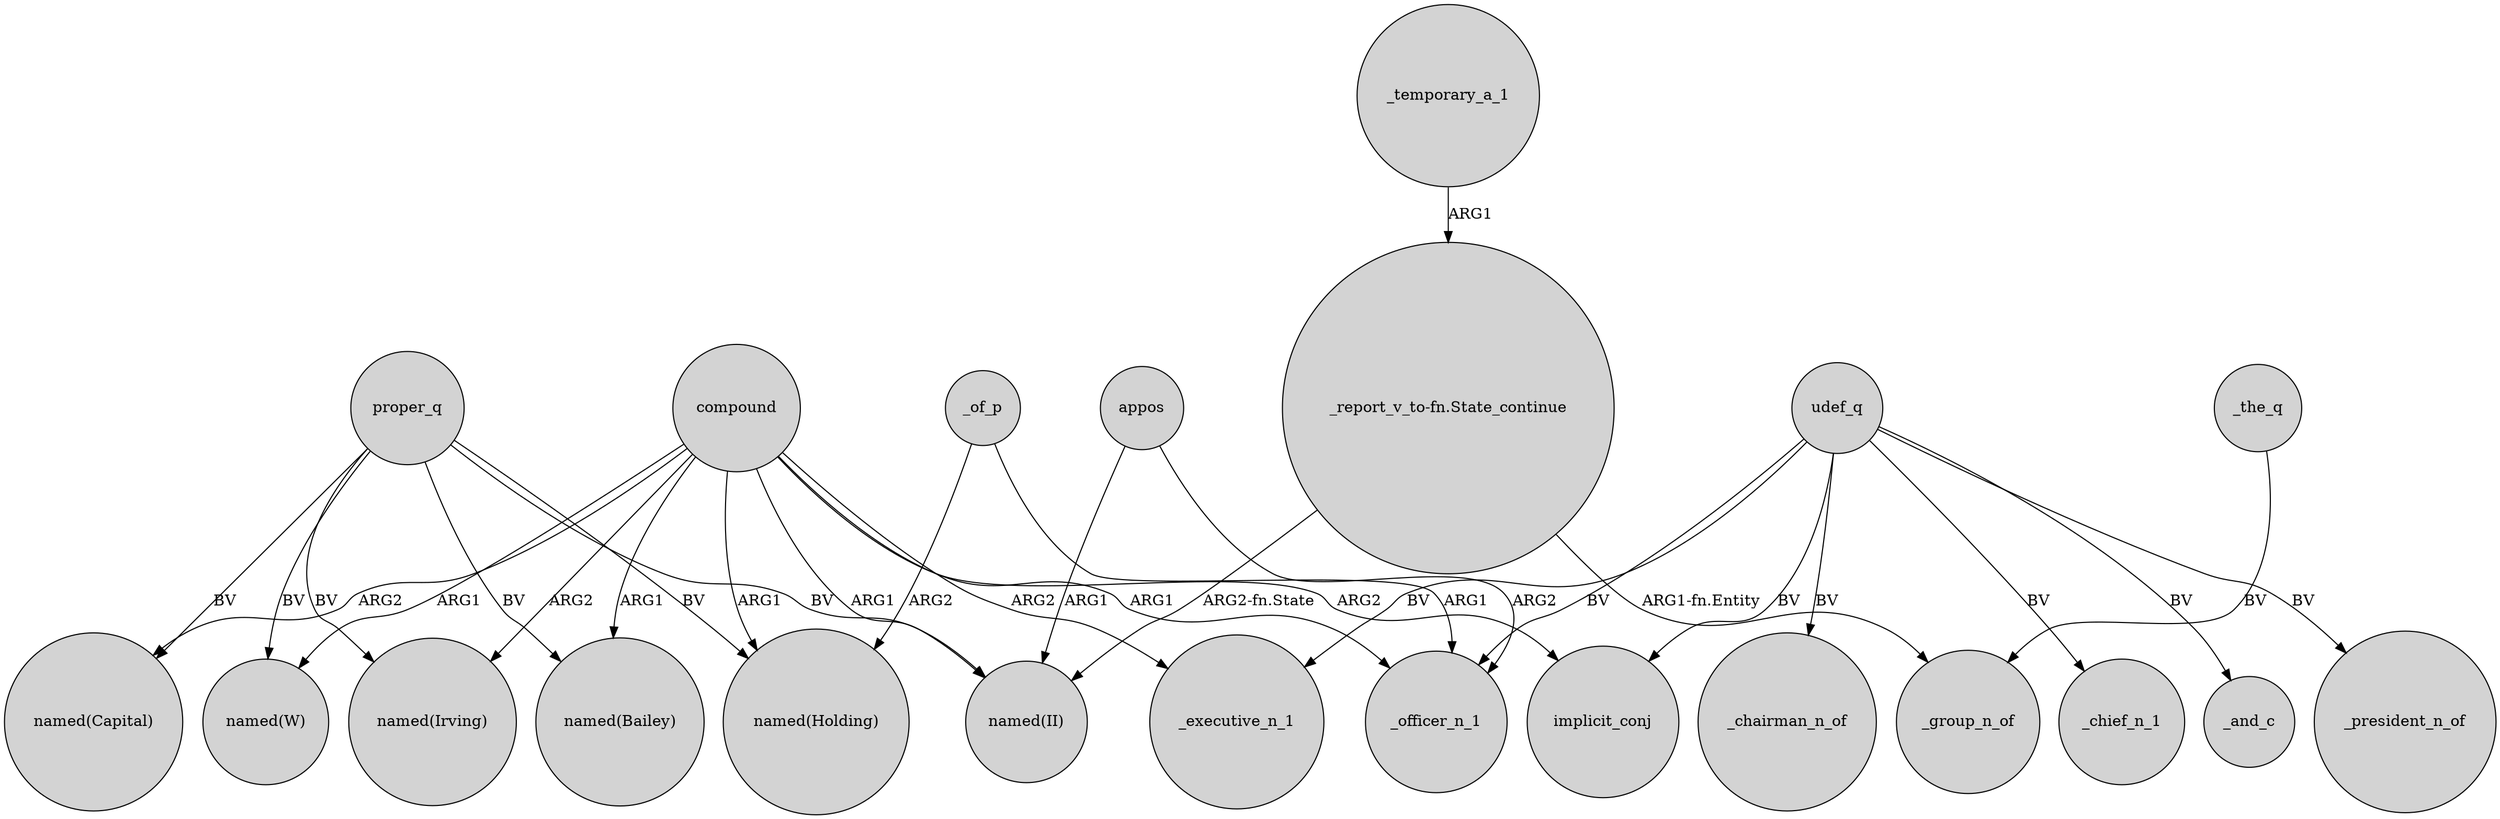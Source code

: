 digraph {
	node [shape=circle style=filled]
	appos -> "named(II)" [label=ARG1]
	_of_p -> "named(Holding)" [label=ARG2]
	compound -> "named(Capital)" [label=ARG2]
	udef_q -> _chairman_n_of [label=BV]
	proper_q -> "named(Capital)" [label=BV]
	udef_q -> _chief_n_1 [label=BV]
	_of_p -> _officer_n_1 [label=ARG1]
	compound -> "named(II)" [label=ARG1]
	"_report_v_to-fn.State_continue" -> "named(II)" [label="ARG2-fn.State"]
	udef_q -> _and_c [label=BV]
	compound -> implicit_conj [label=ARG2]
	proper_q -> "named(Holding)" [label=BV]
	udef_q -> _executive_n_1 [label=BV]
	compound -> "named(Holding)" [label=ARG1]
	proper_q -> "named(W)" [label=BV]
	proper_q -> "named(II)" [label=BV]
	compound -> "named(Bailey)" [label=ARG1]
	_temporary_a_1 -> "_report_v_to-fn.State_continue" [label=ARG1]
	_the_q -> _group_n_of [label=BV]
	compound -> _officer_n_1 [label=ARG1]
	udef_q -> _officer_n_1 [label=BV]
	"_report_v_to-fn.State_continue" -> _group_n_of [label="ARG1-fn.Entity"]
	proper_q -> "named(Irving)" [label=BV]
	appos -> _officer_n_1 [label=ARG2]
	compound -> "named(W)" [label=ARG1]
	udef_q -> _president_n_of [label=BV]
	udef_q -> implicit_conj [label=BV]
	compound -> _executive_n_1 [label=ARG2]
	compound -> "named(Irving)" [label=ARG2]
	proper_q -> "named(Bailey)" [label=BV]
}
